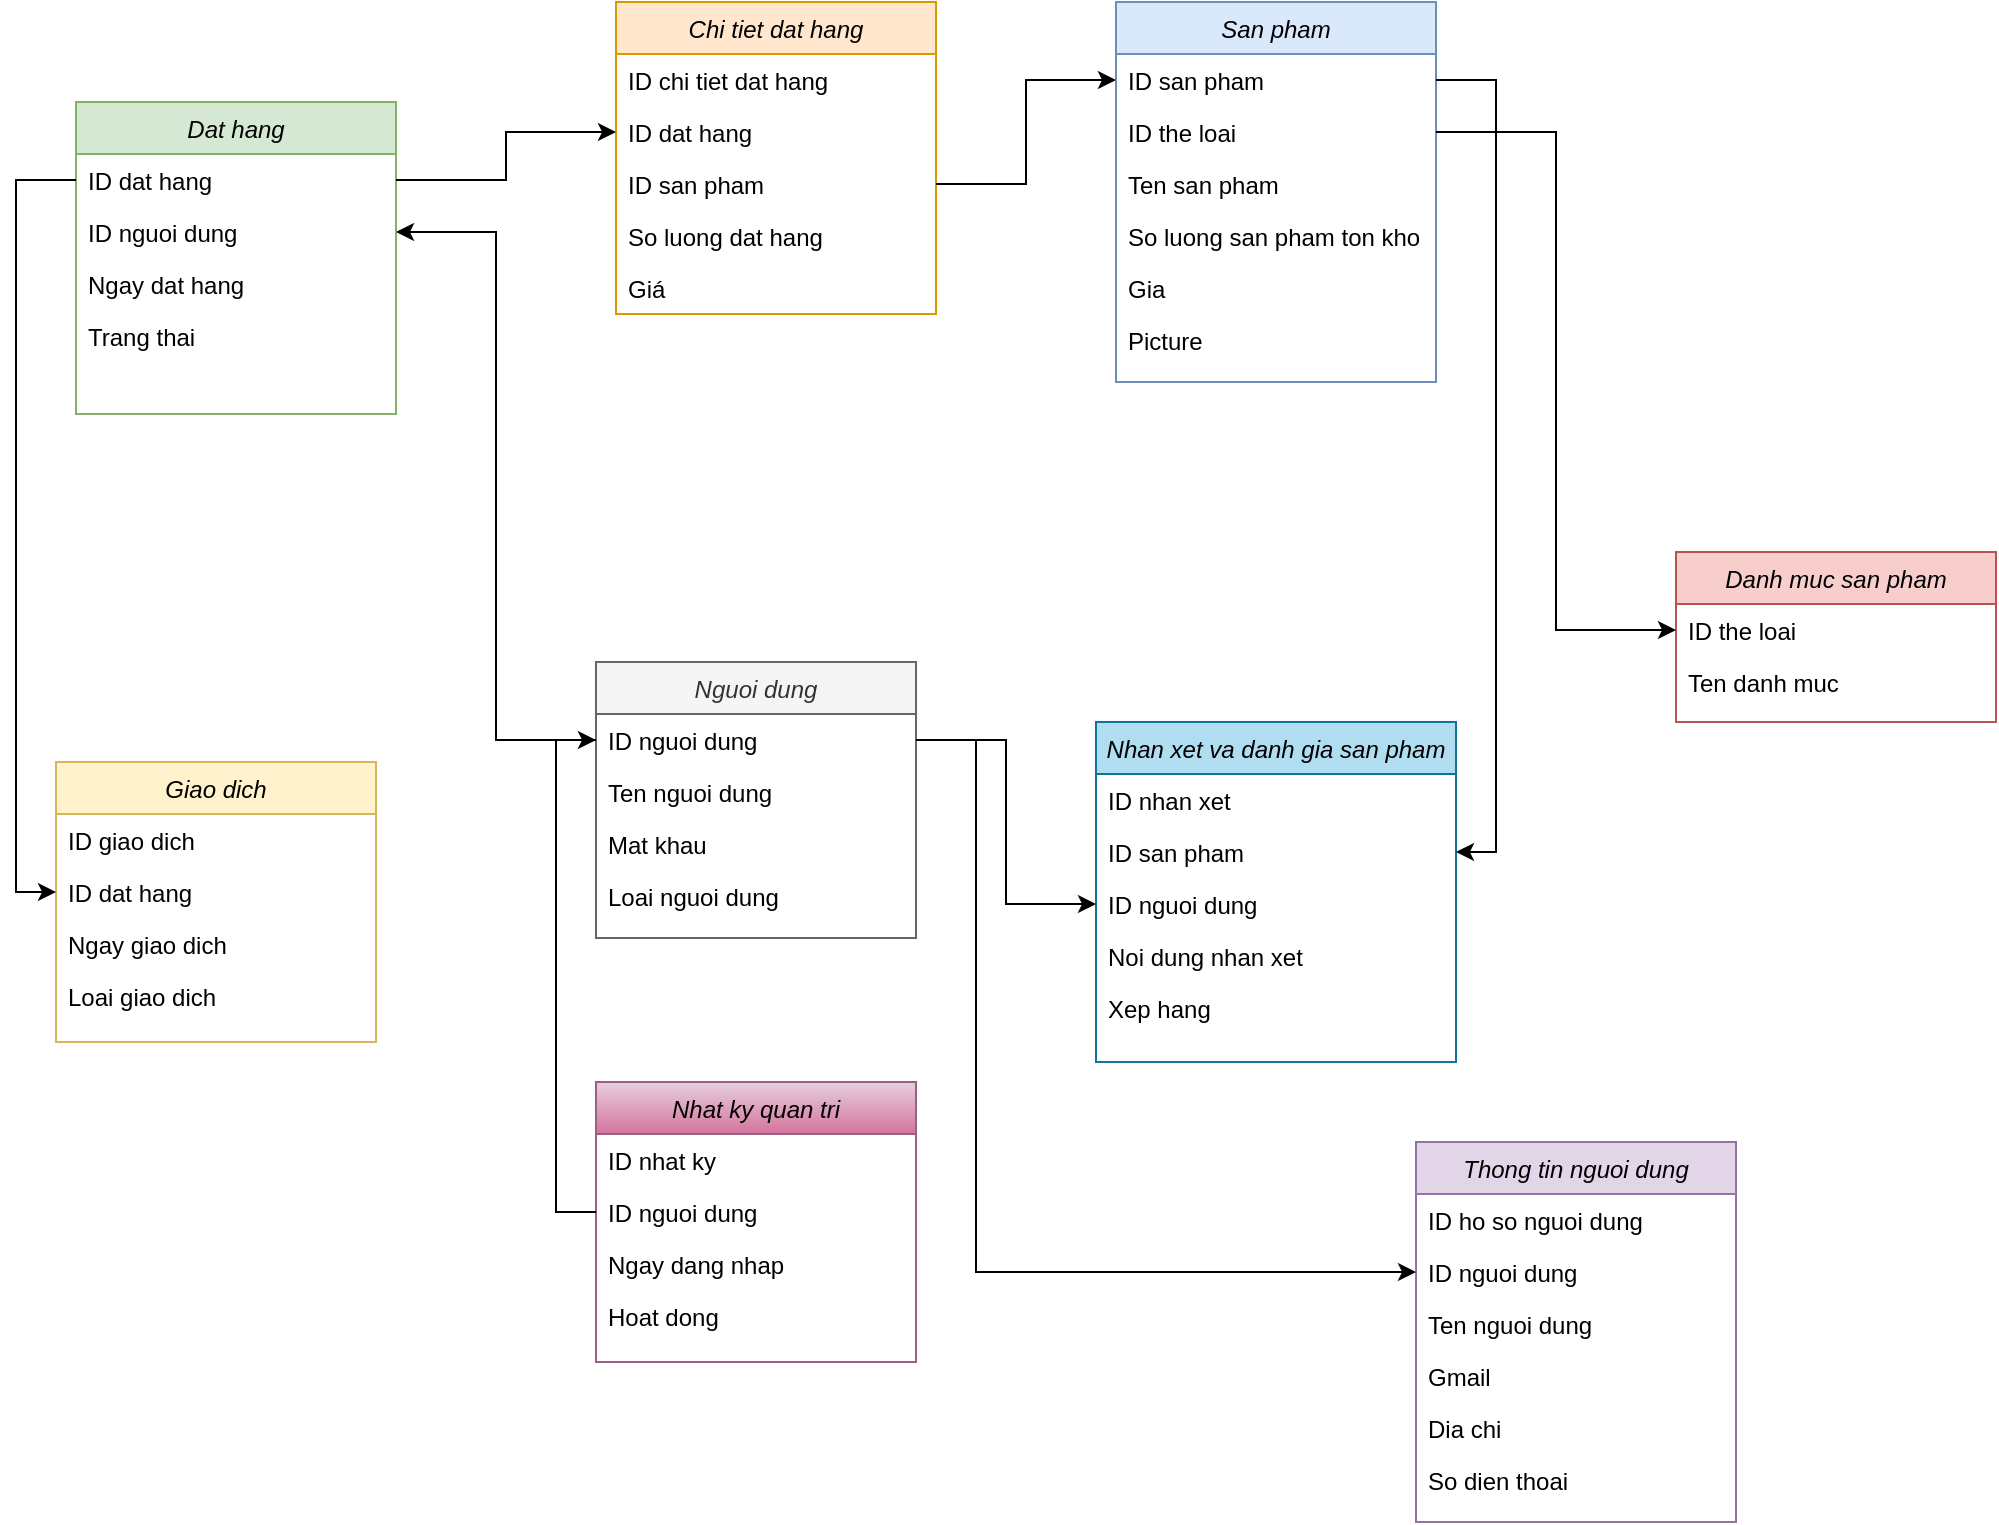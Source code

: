 <mxfile version="21.8.0" type="github">
  <diagram id="C5RBs43oDa-KdzZeNtuy" name="Page-1">
    <mxGraphModel dx="1418" dy="453" grid="1" gridSize="10" guides="1" tooltips="1" connect="1" arrows="1" fold="1" page="1" pageScale="1" pageWidth="583" pageHeight="827" background="none" math="0" shadow="0">
      <root>
        <mxCell id="WIyWlLk6GJQsqaUBKTNV-0" />
        <mxCell id="WIyWlLk6GJQsqaUBKTNV-1" parent="WIyWlLk6GJQsqaUBKTNV-0" />
        <mxCell id="zkfFHV4jXpPFQw0GAbJ--0" value="Nguoi dung" style="swimlane;fontStyle=2;align=center;verticalAlign=top;childLayout=stackLayout;horizontal=1;startSize=26;horizontalStack=0;resizeParent=1;resizeLast=0;collapsible=1;marginBottom=0;rounded=0;shadow=0;strokeWidth=1;fillColor=#f5f5f5;fontColor=#333333;strokeColor=#666666;" parent="WIyWlLk6GJQsqaUBKTNV-1" vertex="1">
          <mxGeometry x="180" y="370" width="160" height="138" as="geometry">
            <mxRectangle x="220" y="120" width="160" height="26" as="alternateBounds" />
          </mxGeometry>
        </mxCell>
        <mxCell id="zkfFHV4jXpPFQw0GAbJ--1" value="ID nguoi dung" style="text;align=left;verticalAlign=top;spacingLeft=4;spacingRight=4;overflow=hidden;rotatable=0;points=[[0,0.5],[1,0.5]];portConstraint=eastwest;" parent="zkfFHV4jXpPFQw0GAbJ--0" vertex="1">
          <mxGeometry y="26" width="160" height="26" as="geometry" />
        </mxCell>
        <mxCell id="zkfFHV4jXpPFQw0GAbJ--2" value="Ten nguoi dung" style="text;align=left;verticalAlign=top;spacingLeft=4;spacingRight=4;overflow=hidden;rotatable=0;points=[[0,0.5],[1,0.5]];portConstraint=eastwest;rounded=0;shadow=0;html=0;" parent="zkfFHV4jXpPFQw0GAbJ--0" vertex="1">
          <mxGeometry y="52" width="160" height="26" as="geometry" />
        </mxCell>
        <mxCell id="zkfFHV4jXpPFQw0GAbJ--3" value="Mat khau" style="text;align=left;verticalAlign=top;spacingLeft=4;spacingRight=4;overflow=hidden;rotatable=0;points=[[0,0.5],[1,0.5]];portConstraint=eastwest;rounded=0;shadow=0;html=0;" parent="zkfFHV4jXpPFQw0GAbJ--0" vertex="1">
          <mxGeometry y="78" width="160" height="26" as="geometry" />
        </mxCell>
        <mxCell id="7lIwRp4gsB3fmdzx2nif-0" value="Loai nguoi dung" style="text;align=left;verticalAlign=top;spacingLeft=4;spacingRight=4;overflow=hidden;rotatable=0;points=[[0,0.5],[1,0.5]];portConstraint=eastwest;rounded=0;shadow=0;html=0;" parent="zkfFHV4jXpPFQw0GAbJ--0" vertex="1">
          <mxGeometry y="104" width="160" height="26" as="geometry" />
        </mxCell>
        <mxCell id="zkfFHV4jXpPFQw0GAbJ--17" value="San pham" style="swimlane;fontStyle=2;align=center;verticalAlign=top;childLayout=stackLayout;horizontal=1;startSize=26;horizontalStack=0;resizeParent=1;resizeLast=0;collapsible=1;marginBottom=0;rounded=0;shadow=0;strokeWidth=1;fillColor=#dae8fc;strokeColor=#6c8ebf;" parent="WIyWlLk6GJQsqaUBKTNV-1" vertex="1">
          <mxGeometry x="440" y="40" width="160" height="190" as="geometry">
            <mxRectangle x="550" y="140" width="160" height="26" as="alternateBounds" />
          </mxGeometry>
        </mxCell>
        <mxCell id="zkfFHV4jXpPFQw0GAbJ--18" value="ID san pham" style="text;align=left;verticalAlign=top;spacingLeft=4;spacingRight=4;overflow=hidden;rotatable=0;points=[[0,0.5],[1,0.5]];portConstraint=eastwest;" parent="zkfFHV4jXpPFQw0GAbJ--17" vertex="1">
          <mxGeometry y="26" width="160" height="26" as="geometry" />
        </mxCell>
        <mxCell id="7lIwRp4gsB3fmdzx2nif-18" value="ID the loai" style="text;align=left;verticalAlign=top;spacingLeft=4;spacingRight=4;overflow=hidden;rotatable=0;points=[[0,0.5],[1,0.5]];portConstraint=eastwest;" parent="zkfFHV4jXpPFQw0GAbJ--17" vertex="1">
          <mxGeometry y="52" width="160" height="26" as="geometry" />
        </mxCell>
        <mxCell id="zkfFHV4jXpPFQw0GAbJ--19" value="Ten san pham" style="text;align=left;verticalAlign=top;spacingLeft=4;spacingRight=4;overflow=hidden;rotatable=0;points=[[0,0.5],[1,0.5]];portConstraint=eastwest;rounded=0;shadow=0;html=0;" parent="zkfFHV4jXpPFQw0GAbJ--17" vertex="1">
          <mxGeometry y="78" width="160" height="26" as="geometry" />
        </mxCell>
        <mxCell id="zkfFHV4jXpPFQw0GAbJ--21" value="So luong san pham ton kho" style="text;align=left;verticalAlign=top;spacingLeft=4;spacingRight=4;overflow=hidden;rotatable=0;points=[[0,0.5],[1,0.5]];portConstraint=eastwest;rounded=0;shadow=0;html=0;" parent="zkfFHV4jXpPFQw0GAbJ--17" vertex="1">
          <mxGeometry y="104" width="160" height="26" as="geometry" />
        </mxCell>
        <mxCell id="zkfFHV4jXpPFQw0GAbJ--20" value="Gia" style="text;align=left;verticalAlign=top;spacingLeft=4;spacingRight=4;overflow=hidden;rotatable=0;points=[[0,0.5],[1,0.5]];portConstraint=eastwest;rounded=0;shadow=0;html=0;" parent="zkfFHV4jXpPFQw0GAbJ--17" vertex="1">
          <mxGeometry y="130" width="160" height="26" as="geometry" />
        </mxCell>
        <mxCell id="nwPcmVOKUo1HatnCtHew-23" value="Picture" style="text;align=left;verticalAlign=top;spacingLeft=4;spacingRight=4;overflow=hidden;rotatable=0;points=[[0,0.5],[1,0.5]];portConstraint=eastwest;rounded=0;shadow=0;html=0;" parent="zkfFHV4jXpPFQw0GAbJ--17" vertex="1">
          <mxGeometry y="156" width="160" height="26" as="geometry" />
        </mxCell>
        <mxCell id="7lIwRp4gsB3fmdzx2nif-1" value="Dat hang" style="swimlane;fontStyle=2;align=center;verticalAlign=top;childLayout=stackLayout;horizontal=1;startSize=26;horizontalStack=0;resizeParent=1;resizeLast=0;collapsible=1;marginBottom=0;rounded=0;shadow=0;strokeWidth=1;fillColor=#d5e8d4;strokeColor=#82b366;" parent="WIyWlLk6GJQsqaUBKTNV-1" vertex="1">
          <mxGeometry x="-80" y="90" width="160" height="156" as="geometry">
            <mxRectangle x="550" y="140" width="160" height="26" as="alternateBounds" />
          </mxGeometry>
        </mxCell>
        <mxCell id="7lIwRp4gsB3fmdzx2nif-2" value="ID dat hang" style="text;align=left;verticalAlign=top;spacingLeft=4;spacingRight=4;overflow=hidden;rotatable=0;points=[[0,0.5],[1,0.5]];portConstraint=eastwest;" parent="7lIwRp4gsB3fmdzx2nif-1" vertex="1">
          <mxGeometry y="26" width="160" height="26" as="geometry" />
        </mxCell>
        <mxCell id="7lIwRp4gsB3fmdzx2nif-3" value="ID nguoi dung" style="text;align=left;verticalAlign=top;spacingLeft=4;spacingRight=4;overflow=hidden;rotatable=0;points=[[0,0.5],[1,0.5]];portConstraint=eastwest;rounded=0;shadow=0;html=0;" parent="7lIwRp4gsB3fmdzx2nif-1" vertex="1">
          <mxGeometry y="52" width="160" height="26" as="geometry" />
        </mxCell>
        <mxCell id="7lIwRp4gsB3fmdzx2nif-4" value="Ngay dat hang" style="text;align=left;verticalAlign=top;spacingLeft=4;spacingRight=4;overflow=hidden;rotatable=0;points=[[0,0.5],[1,0.5]];portConstraint=eastwest;rounded=0;shadow=0;html=0;" parent="7lIwRp4gsB3fmdzx2nif-1" vertex="1">
          <mxGeometry y="78" width="160" height="26" as="geometry" />
        </mxCell>
        <mxCell id="7lIwRp4gsB3fmdzx2nif-5" value="Trang thai" style="text;align=left;verticalAlign=top;spacingLeft=4;spacingRight=4;overflow=hidden;rotatable=0;points=[[0,0.5],[1,0.5]];portConstraint=eastwest;rounded=0;shadow=0;html=0;" parent="7lIwRp4gsB3fmdzx2nif-1" vertex="1">
          <mxGeometry y="104" width="160" height="26" as="geometry" />
        </mxCell>
        <mxCell id="7lIwRp4gsB3fmdzx2nif-7" value="Chi tiet dat hang" style="swimlane;fontStyle=2;align=center;verticalAlign=top;childLayout=stackLayout;horizontal=1;startSize=26;horizontalStack=0;resizeParent=1;resizeLast=0;collapsible=1;marginBottom=0;rounded=0;shadow=0;strokeWidth=1;fillColor=#ffe6cc;strokeColor=#d79b00;" parent="WIyWlLk6GJQsqaUBKTNV-1" vertex="1">
          <mxGeometry x="190" y="40" width="160" height="156" as="geometry">
            <mxRectangle x="550" y="140" width="160" height="26" as="alternateBounds" />
          </mxGeometry>
        </mxCell>
        <mxCell id="7lIwRp4gsB3fmdzx2nif-8" value="ID chi tiet dat hang" style="text;align=left;verticalAlign=top;spacingLeft=4;spacingRight=4;overflow=hidden;rotatable=0;points=[[0,0.5],[1,0.5]];portConstraint=eastwest;" parent="7lIwRp4gsB3fmdzx2nif-7" vertex="1">
          <mxGeometry y="26" width="160" height="26" as="geometry" />
        </mxCell>
        <mxCell id="7lIwRp4gsB3fmdzx2nif-9" value="ID dat hang" style="text;align=left;verticalAlign=top;spacingLeft=4;spacingRight=4;overflow=hidden;rotatable=0;points=[[0,0.5],[1,0.5]];portConstraint=eastwest;rounded=0;shadow=0;html=0;" parent="7lIwRp4gsB3fmdzx2nif-7" vertex="1">
          <mxGeometry y="52" width="160" height="26" as="geometry" />
        </mxCell>
        <mxCell id="7lIwRp4gsB3fmdzx2nif-10" value="ID san pham" style="text;align=left;verticalAlign=top;spacingLeft=4;spacingRight=4;overflow=hidden;rotatable=0;points=[[0,0.5],[1,0.5]];portConstraint=eastwest;rounded=0;shadow=0;html=0;" parent="7lIwRp4gsB3fmdzx2nif-7" vertex="1">
          <mxGeometry y="78" width="160" height="26" as="geometry" />
        </mxCell>
        <mxCell id="7lIwRp4gsB3fmdzx2nif-11" value="So luong dat hang" style="text;align=left;verticalAlign=top;spacingLeft=4;spacingRight=4;overflow=hidden;rotatable=0;points=[[0,0.5],[1,0.5]];portConstraint=eastwest;rounded=0;shadow=0;html=0;" parent="7lIwRp4gsB3fmdzx2nif-7" vertex="1">
          <mxGeometry y="104" width="160" height="26" as="geometry" />
        </mxCell>
        <mxCell id="nwPcmVOKUo1HatnCtHew-25" value="Giá" style="text;align=left;verticalAlign=top;spacingLeft=4;spacingRight=4;overflow=hidden;rotatable=0;points=[[0,0.5],[1,0.5]];portConstraint=eastwest;rounded=0;shadow=0;html=0;" parent="7lIwRp4gsB3fmdzx2nif-7" vertex="1">
          <mxGeometry y="130" width="160" height="26" as="geometry" />
        </mxCell>
        <mxCell id="7lIwRp4gsB3fmdzx2nif-12" value="Giao dich" style="swimlane;fontStyle=2;align=center;verticalAlign=top;childLayout=stackLayout;horizontal=1;startSize=26;horizontalStack=0;resizeParent=1;resizeLast=0;collapsible=1;marginBottom=0;rounded=0;shadow=0;strokeWidth=1;fillColor=#fff2cc;strokeColor=#d6b656;" parent="WIyWlLk6GJQsqaUBKTNV-1" vertex="1">
          <mxGeometry x="-90" y="420" width="160" height="140" as="geometry">
            <mxRectangle x="550" y="140" width="160" height="26" as="alternateBounds" />
          </mxGeometry>
        </mxCell>
        <mxCell id="7lIwRp4gsB3fmdzx2nif-13" value="ID giao dich" style="text;align=left;verticalAlign=top;spacingLeft=4;spacingRight=4;overflow=hidden;rotatable=0;points=[[0,0.5],[1,0.5]];portConstraint=eastwest;" parent="7lIwRp4gsB3fmdzx2nif-12" vertex="1">
          <mxGeometry y="26" width="160" height="26" as="geometry" />
        </mxCell>
        <mxCell id="7lIwRp4gsB3fmdzx2nif-14" value="ID dat hang" style="text;align=left;verticalAlign=top;spacingLeft=4;spacingRight=4;overflow=hidden;rotatable=0;points=[[0,0.5],[1,0.5]];portConstraint=eastwest;rounded=0;shadow=0;html=0;" parent="7lIwRp4gsB3fmdzx2nif-12" vertex="1">
          <mxGeometry y="52" width="160" height="26" as="geometry" />
        </mxCell>
        <mxCell id="7lIwRp4gsB3fmdzx2nif-15" value="Ngay giao dich" style="text;align=left;verticalAlign=top;spacingLeft=4;spacingRight=4;overflow=hidden;rotatable=0;points=[[0,0.5],[1,0.5]];portConstraint=eastwest;rounded=0;shadow=0;html=0;" parent="7lIwRp4gsB3fmdzx2nif-12" vertex="1">
          <mxGeometry y="78" width="160" height="26" as="geometry" />
        </mxCell>
        <mxCell id="7lIwRp4gsB3fmdzx2nif-16" value="Loai giao dich" style="text;align=left;verticalAlign=top;spacingLeft=4;spacingRight=4;overflow=hidden;rotatable=0;points=[[0,0.5],[1,0.5]];portConstraint=eastwest;rounded=0;shadow=0;html=0;" parent="7lIwRp4gsB3fmdzx2nif-12" vertex="1">
          <mxGeometry y="104" width="160" height="26" as="geometry" />
        </mxCell>
        <mxCell id="7lIwRp4gsB3fmdzx2nif-17" value="Danh muc san pham" style="swimlane;fontStyle=2;align=center;verticalAlign=top;childLayout=stackLayout;horizontal=1;startSize=26;horizontalStack=0;resizeParent=1;resizeLast=0;collapsible=1;marginBottom=0;rounded=0;shadow=0;strokeWidth=1;fillColor=#f8cecc;strokeColor=#b85450;" parent="WIyWlLk6GJQsqaUBKTNV-1" vertex="1">
          <mxGeometry x="720" y="315" width="160" height="85" as="geometry">
            <mxRectangle x="550" y="140" width="160" height="26" as="alternateBounds" />
          </mxGeometry>
        </mxCell>
        <mxCell id="nXYF2TRXCl4ktzEHh_RQ-1" value="ID the loai" style="text;align=left;verticalAlign=top;spacingLeft=4;spacingRight=4;overflow=hidden;rotatable=0;points=[[0,0.5],[1,0.5]];portConstraint=eastwest;" parent="7lIwRp4gsB3fmdzx2nif-17" vertex="1">
          <mxGeometry y="26" width="160" height="26" as="geometry" />
        </mxCell>
        <mxCell id="7lIwRp4gsB3fmdzx2nif-19" value="Ten danh muc" style="text;align=left;verticalAlign=top;spacingLeft=4;spacingRight=4;overflow=hidden;rotatable=0;points=[[0,0.5],[1,0.5]];portConstraint=eastwest;rounded=0;shadow=0;html=0;" parent="7lIwRp4gsB3fmdzx2nif-17" vertex="1">
          <mxGeometry y="52" width="160" height="26" as="geometry" />
        </mxCell>
        <mxCell id="7lIwRp4gsB3fmdzx2nif-23" value="Thong tin nguoi dung" style="swimlane;fontStyle=2;align=center;verticalAlign=top;childLayout=stackLayout;horizontal=1;startSize=26;horizontalStack=0;resizeParent=1;resizeLast=0;collapsible=1;marginBottom=0;rounded=0;shadow=0;strokeWidth=1;fillColor=#e1d5e7;strokeColor=#9673a6;" parent="WIyWlLk6GJQsqaUBKTNV-1" vertex="1">
          <mxGeometry x="590" y="610" width="160" height="190" as="geometry">
            <mxRectangle x="550" y="140" width="160" height="26" as="alternateBounds" />
          </mxGeometry>
        </mxCell>
        <mxCell id="7lIwRp4gsB3fmdzx2nif-24" value="ID ho so nguoi dung" style="text;align=left;verticalAlign=top;spacingLeft=4;spacingRight=4;overflow=hidden;rotatable=0;points=[[0,0.5],[1,0.5]];portConstraint=eastwest;" parent="7lIwRp4gsB3fmdzx2nif-23" vertex="1">
          <mxGeometry y="26" width="160" height="26" as="geometry" />
        </mxCell>
        <mxCell id="7lIwRp4gsB3fmdzx2nif-25" value="ID nguoi dung" style="text;align=left;verticalAlign=top;spacingLeft=4;spacingRight=4;overflow=hidden;rotatable=0;points=[[0,0.5],[1,0.5]];portConstraint=eastwest;rounded=0;shadow=0;html=0;" parent="7lIwRp4gsB3fmdzx2nif-23" vertex="1">
          <mxGeometry y="52" width="160" height="26" as="geometry" />
        </mxCell>
        <mxCell id="7lIwRp4gsB3fmdzx2nif-26" value="Ten nguoi dung" style="text;align=left;verticalAlign=top;spacingLeft=4;spacingRight=4;overflow=hidden;rotatable=0;points=[[0,0.5],[1,0.5]];portConstraint=eastwest;rounded=0;shadow=0;html=0;" parent="7lIwRp4gsB3fmdzx2nif-23" vertex="1">
          <mxGeometry y="78" width="160" height="26" as="geometry" />
        </mxCell>
        <mxCell id="7lIwRp4gsB3fmdzx2nif-27" value="Gmail" style="text;align=left;verticalAlign=top;spacingLeft=4;spacingRight=4;overflow=hidden;rotatable=0;points=[[0,0.5],[1,0.5]];portConstraint=eastwest;rounded=0;shadow=0;html=0;" parent="7lIwRp4gsB3fmdzx2nif-23" vertex="1">
          <mxGeometry y="104" width="160" height="26" as="geometry" />
        </mxCell>
        <mxCell id="7lIwRp4gsB3fmdzx2nif-28" value="Dia chi" style="text;align=left;verticalAlign=top;spacingLeft=4;spacingRight=4;overflow=hidden;rotatable=0;points=[[0,0.5],[1,0.5]];portConstraint=eastwest;rounded=0;shadow=0;html=0;" parent="7lIwRp4gsB3fmdzx2nif-23" vertex="1">
          <mxGeometry y="130" width="160" height="26" as="geometry" />
        </mxCell>
        <mxCell id="7lIwRp4gsB3fmdzx2nif-29" value="So dien thoai" style="text;align=left;verticalAlign=top;spacingLeft=4;spacingRight=4;overflow=hidden;rotatable=0;points=[[0,0.5],[1,0.5]];portConstraint=eastwest;rounded=0;shadow=0;html=0;" parent="7lIwRp4gsB3fmdzx2nif-23" vertex="1">
          <mxGeometry y="156" width="160" height="26" as="geometry" />
        </mxCell>
        <mxCell id="7lIwRp4gsB3fmdzx2nif-30" value="Nhat ky quan tri" style="swimlane;fontStyle=2;align=center;verticalAlign=top;childLayout=stackLayout;horizontal=1;startSize=26;horizontalStack=0;resizeParent=1;resizeLast=0;collapsible=1;marginBottom=0;rounded=0;shadow=0;strokeWidth=1;fillColor=#e6d0de;strokeColor=#996185;gradientColor=#d5739d;" parent="WIyWlLk6GJQsqaUBKTNV-1" vertex="1">
          <mxGeometry x="180" y="580" width="160" height="140" as="geometry">
            <mxRectangle x="550" y="140" width="160" height="26" as="alternateBounds" />
          </mxGeometry>
        </mxCell>
        <mxCell id="7lIwRp4gsB3fmdzx2nif-31" value="ID nhat ky" style="text;align=left;verticalAlign=top;spacingLeft=4;spacingRight=4;overflow=hidden;rotatable=0;points=[[0,0.5],[1,0.5]];portConstraint=eastwest;" parent="7lIwRp4gsB3fmdzx2nif-30" vertex="1">
          <mxGeometry y="26" width="160" height="26" as="geometry" />
        </mxCell>
        <mxCell id="7lIwRp4gsB3fmdzx2nif-32" value="ID nguoi dung" style="text;align=left;verticalAlign=top;spacingLeft=4;spacingRight=4;overflow=hidden;rotatable=0;points=[[0,0.5],[1,0.5]];portConstraint=eastwest;rounded=0;shadow=0;html=0;" parent="7lIwRp4gsB3fmdzx2nif-30" vertex="1">
          <mxGeometry y="52" width="160" height="26" as="geometry" />
        </mxCell>
        <mxCell id="7lIwRp4gsB3fmdzx2nif-33" value="Ngay dang nhap" style="text;align=left;verticalAlign=top;spacingLeft=4;spacingRight=4;overflow=hidden;rotatable=0;points=[[0,0.5],[1,0.5]];portConstraint=eastwest;rounded=0;shadow=0;html=0;" parent="7lIwRp4gsB3fmdzx2nif-30" vertex="1">
          <mxGeometry y="78" width="160" height="26" as="geometry" />
        </mxCell>
        <mxCell id="7lIwRp4gsB3fmdzx2nif-34" value="Hoat dong" style="text;align=left;verticalAlign=top;spacingLeft=4;spacingRight=4;overflow=hidden;rotatable=0;points=[[0,0.5],[1,0.5]];portConstraint=eastwest;rounded=0;shadow=0;html=0;" parent="7lIwRp4gsB3fmdzx2nif-30" vertex="1">
          <mxGeometry y="104" width="160" height="26" as="geometry" />
        </mxCell>
        <mxCell id="nwPcmVOKUo1HatnCtHew-4" style="edgeStyle=orthogonalEdgeStyle;rounded=0;orthogonalLoop=1;jettySize=auto;html=1;entryX=0;entryY=0.5;entryDx=0;entryDy=0;" parent="WIyWlLk6GJQsqaUBKTNV-1" source="zkfFHV4jXpPFQw0GAbJ--1" target="7lIwRp4gsB3fmdzx2nif-25" edge="1">
          <mxGeometry relative="1" as="geometry">
            <mxPoint x="430" y="130" as="targetPoint" />
            <Array as="points">
              <mxPoint x="370" y="409" />
              <mxPoint x="370" y="675" />
            </Array>
          </mxGeometry>
        </mxCell>
        <mxCell id="nwPcmVOKUo1HatnCtHew-5" style="edgeStyle=orthogonalEdgeStyle;rounded=0;orthogonalLoop=1;jettySize=auto;html=1;" parent="WIyWlLk6GJQsqaUBKTNV-1" source="7lIwRp4gsB3fmdzx2nif-18" target="nXYF2TRXCl4ktzEHh_RQ-1" edge="1">
          <mxGeometry relative="1" as="geometry">
            <mxPoint x="440" y="310" as="targetPoint" />
          </mxGeometry>
        </mxCell>
        <mxCell id="nwPcmVOKUo1HatnCtHew-6" style="edgeStyle=orthogonalEdgeStyle;rounded=0;orthogonalLoop=1;jettySize=auto;html=1;entryX=1;entryY=0.5;entryDx=0;entryDy=0;" parent="WIyWlLk6GJQsqaUBKTNV-1" source="zkfFHV4jXpPFQw0GAbJ--1" target="7lIwRp4gsB3fmdzx2nif-3" edge="1">
          <mxGeometry relative="1" as="geometry">
            <mxPoint x="130" y="230" as="targetPoint" />
          </mxGeometry>
        </mxCell>
        <mxCell id="nwPcmVOKUo1HatnCtHew-8" style="edgeStyle=orthogonalEdgeStyle;rounded=0;orthogonalLoop=1;jettySize=auto;html=1;" parent="WIyWlLk6GJQsqaUBKTNV-1" source="7lIwRp4gsB3fmdzx2nif-2" target="7lIwRp4gsB3fmdzx2nif-9" edge="1">
          <mxGeometry relative="1" as="geometry" />
        </mxCell>
        <mxCell id="nwPcmVOKUo1HatnCtHew-9" style="edgeStyle=orthogonalEdgeStyle;rounded=0;orthogonalLoop=1;jettySize=auto;html=1;entryX=0;entryY=0.5;entryDx=0;entryDy=0;" parent="WIyWlLk6GJQsqaUBKTNV-1" source="7lIwRp4gsB3fmdzx2nif-10" target="zkfFHV4jXpPFQw0GAbJ--18" edge="1">
          <mxGeometry relative="1" as="geometry" />
        </mxCell>
        <mxCell id="nwPcmVOKUo1HatnCtHew-12" style="edgeStyle=orthogonalEdgeStyle;rounded=0;orthogonalLoop=1;jettySize=auto;html=1;entryX=0;entryY=0.5;entryDx=0;entryDy=0;" parent="WIyWlLk6GJQsqaUBKTNV-1" source="7lIwRp4gsB3fmdzx2nif-2" target="7lIwRp4gsB3fmdzx2nif-14" edge="1">
          <mxGeometry relative="1" as="geometry" />
        </mxCell>
        <mxCell id="nwPcmVOKUo1HatnCtHew-13" style="edgeStyle=orthogonalEdgeStyle;rounded=0;orthogonalLoop=1;jettySize=auto;html=1;entryX=0;entryY=0.5;entryDx=0;entryDy=0;" parent="WIyWlLk6GJQsqaUBKTNV-1" source="7lIwRp4gsB3fmdzx2nif-32" target="zkfFHV4jXpPFQw0GAbJ--1" edge="1">
          <mxGeometry relative="1" as="geometry">
            <mxPoint x="120" y="645" as="targetPoint" />
          </mxGeometry>
        </mxCell>
        <mxCell id="nwPcmVOKUo1HatnCtHew-14" value="Nhan xet va danh gia san pham" style="swimlane;fontStyle=2;align=center;verticalAlign=top;childLayout=stackLayout;horizontal=1;startSize=26;horizontalStack=0;resizeParent=1;resizeLast=0;collapsible=1;marginBottom=0;rounded=0;shadow=0;strokeWidth=1;fillColor=#b1ddf0;strokeColor=#10739e;" parent="WIyWlLk6GJQsqaUBKTNV-1" vertex="1">
          <mxGeometry x="430" y="400" width="180" height="170" as="geometry">
            <mxRectangle x="220" y="120" width="160" height="26" as="alternateBounds" />
          </mxGeometry>
        </mxCell>
        <mxCell id="nwPcmVOKUo1HatnCtHew-15" value="ID nhan xet" style="text;align=left;verticalAlign=top;spacingLeft=4;spacingRight=4;overflow=hidden;rotatable=0;points=[[0,0.5],[1,0.5]];portConstraint=eastwest;" parent="nwPcmVOKUo1HatnCtHew-14" vertex="1">
          <mxGeometry y="26" width="180" height="26" as="geometry" />
        </mxCell>
        <mxCell id="nwPcmVOKUo1HatnCtHew-16" value="ID san pham" style="text;align=left;verticalAlign=top;spacingLeft=4;spacingRight=4;overflow=hidden;rotatable=0;points=[[0,0.5],[1,0.5]];portConstraint=eastwest;rounded=0;shadow=0;html=0;" parent="nwPcmVOKUo1HatnCtHew-14" vertex="1">
          <mxGeometry y="52" width="180" height="26" as="geometry" />
        </mxCell>
        <mxCell id="nwPcmVOKUo1HatnCtHew-17" value="ID nguoi dung" style="text;align=left;verticalAlign=top;spacingLeft=4;spacingRight=4;overflow=hidden;rotatable=0;points=[[0,0.5],[1,0.5]];portConstraint=eastwest;rounded=0;shadow=0;html=0;" parent="nwPcmVOKUo1HatnCtHew-14" vertex="1">
          <mxGeometry y="78" width="180" height="26" as="geometry" />
        </mxCell>
        <mxCell id="nwPcmVOKUo1HatnCtHew-18" value="Noi dung nhan xet" style="text;align=left;verticalAlign=top;spacingLeft=4;spacingRight=4;overflow=hidden;rotatable=0;points=[[0,0.5],[1,0.5]];portConstraint=eastwest;rounded=0;shadow=0;html=0;" parent="nwPcmVOKUo1HatnCtHew-14" vertex="1">
          <mxGeometry y="104" width="180" height="26" as="geometry" />
        </mxCell>
        <mxCell id="nwPcmVOKUo1HatnCtHew-19" value="Xep hang" style="text;align=left;verticalAlign=top;spacingLeft=4;spacingRight=4;overflow=hidden;rotatable=0;points=[[0,0.5],[1,0.5]];portConstraint=eastwest;rounded=0;shadow=0;html=0;" parent="nwPcmVOKUo1HatnCtHew-14" vertex="1">
          <mxGeometry y="130" width="180" height="26" as="geometry" />
        </mxCell>
        <mxCell id="nwPcmVOKUo1HatnCtHew-21" style="edgeStyle=orthogonalEdgeStyle;rounded=0;orthogonalLoop=1;jettySize=auto;html=1;entryX=1;entryY=0.5;entryDx=0;entryDy=0;" parent="WIyWlLk6GJQsqaUBKTNV-1" source="zkfFHV4jXpPFQw0GAbJ--18" target="nwPcmVOKUo1HatnCtHew-16" edge="1">
          <mxGeometry relative="1" as="geometry">
            <Array as="points">
              <mxPoint x="630" y="79" />
              <mxPoint x="630" y="465" />
            </Array>
          </mxGeometry>
        </mxCell>
        <mxCell id="nwPcmVOKUo1HatnCtHew-22" style="edgeStyle=orthogonalEdgeStyle;rounded=0;orthogonalLoop=1;jettySize=auto;html=1;" parent="WIyWlLk6GJQsqaUBKTNV-1" source="zkfFHV4jXpPFQw0GAbJ--1" target="nwPcmVOKUo1HatnCtHew-17" edge="1">
          <mxGeometry relative="1" as="geometry" />
        </mxCell>
      </root>
    </mxGraphModel>
  </diagram>
</mxfile>
